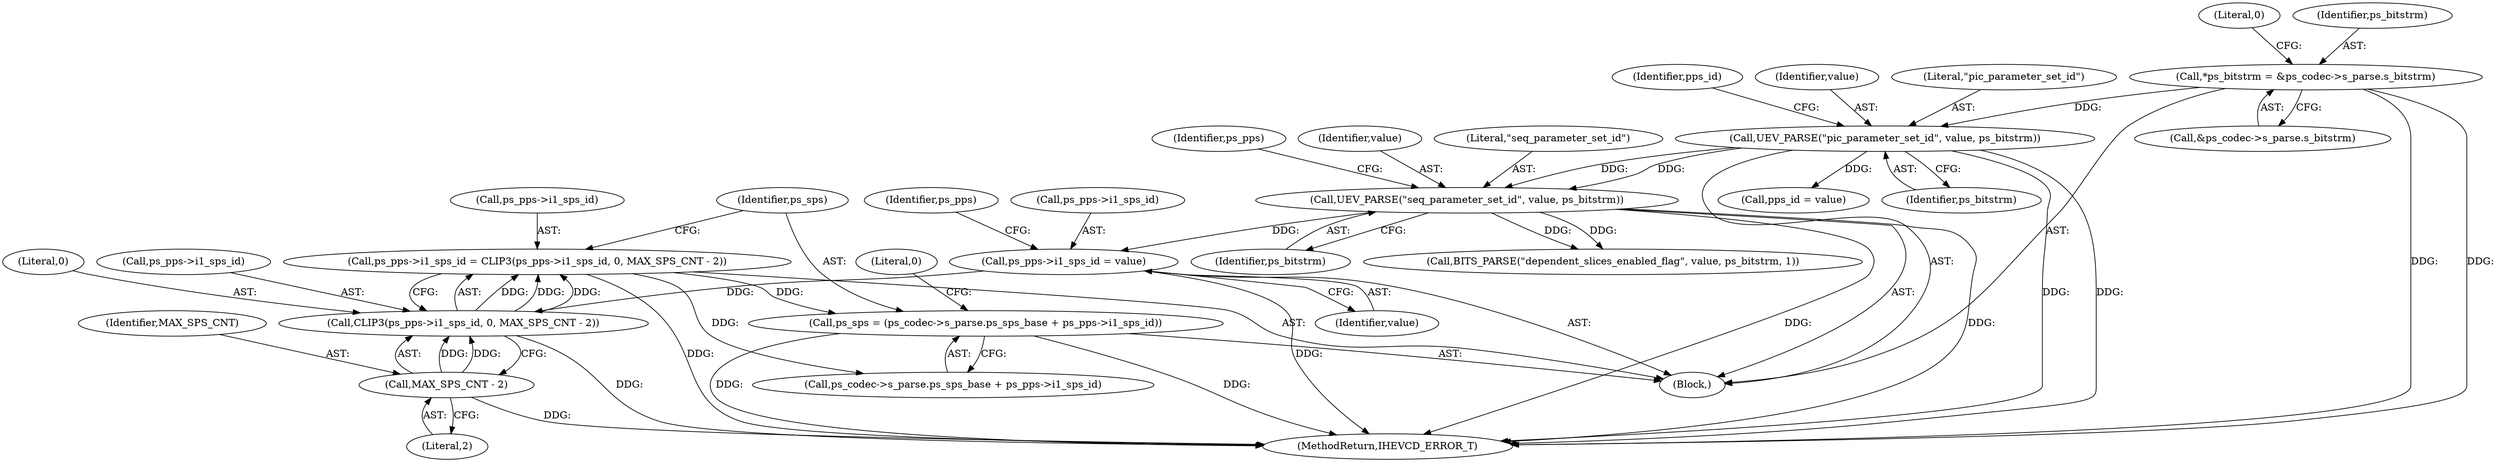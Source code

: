 digraph "0_Android_ebaa71da6362c497310377df509651974401d258@integer" {
"1000201" [label="(Call,ps_sps = (ps_codec->s_parse.ps_sps_base + ps_pps->i1_sps_id))"];
"1000189" [label="(Call,ps_pps->i1_sps_id = CLIP3(ps_pps->i1_sps_id, 0, MAX_SPS_CNT - 2))"];
"1000193" [label="(Call,CLIP3(ps_pps->i1_sps_id, 0, MAX_SPS_CNT - 2))"];
"1000184" [label="(Call,ps_pps->i1_sps_id = value)"];
"1000180" [label="(Call,UEV_PARSE(\"seq_parameter_set_id\", value, ps_bitstrm))"];
"1000138" [label="(Call,UEV_PARSE(\"pic_parameter_set_id\", value, ps_bitstrm))"];
"1000122" [label="(Call,*ps_bitstrm = &ps_codec->s_parse.s_bitstrm)"];
"1000198" [label="(Call,MAX_SPS_CNT - 2)"];
"1000221" [label="(Call,BITS_PARSE(\"dependent_slices_enabled_flag\", value, ps_bitstrm, 1))"];
"1000186" [label="(Identifier,ps_pps)"];
"1000132" [label="(Literal,0)"];
"1000123" [label="(Identifier,ps_bitstrm)"];
"1000188" [label="(Identifier,value)"];
"1000193" [label="(Call,CLIP3(ps_pps->i1_sps_id, 0, MAX_SPS_CNT - 2))"];
"1000200" [label="(Literal,2)"];
"1000189" [label="(Call,ps_pps->i1_sps_id = CLIP3(ps_pps->i1_sps_id, 0, MAX_SPS_CNT - 2))"];
"1000182" [label="(Identifier,value)"];
"1000185" [label="(Call,ps_pps->i1_sps_id)"];
"1000139" [label="(Literal,\"pic_parameter_set_id\")"];
"1000191" [label="(Identifier,ps_pps)"];
"1000142" [label="(Call,pps_id = value)"];
"1000979" [label="(MethodReturn,IHEVCD_ERROR_T)"];
"1000110" [label="(Block,)"];
"1000202" [label="(Identifier,ps_sps)"];
"1000203" [label="(Call,ps_codec->s_parse.ps_sps_base + ps_pps->i1_sps_id)"];
"1000181" [label="(Literal,\"seq_parameter_set_id\")"];
"1000124" [label="(Call,&ps_codec->s_parse.s_bitstrm)"];
"1000214" [label="(Literal,0)"];
"1000199" [label="(Identifier,MAX_SPS_CNT)"];
"1000143" [label="(Identifier,pps_id)"];
"1000197" [label="(Literal,0)"];
"1000141" [label="(Identifier,ps_bitstrm)"];
"1000184" [label="(Call,ps_pps->i1_sps_id = value)"];
"1000122" [label="(Call,*ps_bitstrm = &ps_codec->s_parse.s_bitstrm)"];
"1000190" [label="(Call,ps_pps->i1_sps_id)"];
"1000180" [label="(Call,UEV_PARSE(\"seq_parameter_set_id\", value, ps_bitstrm))"];
"1000198" [label="(Call,MAX_SPS_CNT - 2)"];
"1000138" [label="(Call,UEV_PARSE(\"pic_parameter_set_id\", value, ps_bitstrm))"];
"1000201" [label="(Call,ps_sps = (ps_codec->s_parse.ps_sps_base + ps_pps->i1_sps_id))"];
"1000194" [label="(Call,ps_pps->i1_sps_id)"];
"1000183" [label="(Identifier,ps_bitstrm)"];
"1000140" [label="(Identifier,value)"];
"1000201" -> "1000110"  [label="AST: "];
"1000201" -> "1000203"  [label="CFG: "];
"1000202" -> "1000201"  [label="AST: "];
"1000203" -> "1000201"  [label="AST: "];
"1000214" -> "1000201"  [label="CFG: "];
"1000201" -> "1000979"  [label="DDG: "];
"1000201" -> "1000979"  [label="DDG: "];
"1000189" -> "1000201"  [label="DDG: "];
"1000189" -> "1000110"  [label="AST: "];
"1000189" -> "1000193"  [label="CFG: "];
"1000190" -> "1000189"  [label="AST: "];
"1000193" -> "1000189"  [label="AST: "];
"1000202" -> "1000189"  [label="CFG: "];
"1000189" -> "1000979"  [label="DDG: "];
"1000193" -> "1000189"  [label="DDG: "];
"1000193" -> "1000189"  [label="DDG: "];
"1000193" -> "1000189"  [label="DDG: "];
"1000189" -> "1000203"  [label="DDG: "];
"1000193" -> "1000198"  [label="CFG: "];
"1000194" -> "1000193"  [label="AST: "];
"1000197" -> "1000193"  [label="AST: "];
"1000198" -> "1000193"  [label="AST: "];
"1000193" -> "1000979"  [label="DDG: "];
"1000184" -> "1000193"  [label="DDG: "];
"1000198" -> "1000193"  [label="DDG: "];
"1000198" -> "1000193"  [label="DDG: "];
"1000184" -> "1000110"  [label="AST: "];
"1000184" -> "1000188"  [label="CFG: "];
"1000185" -> "1000184"  [label="AST: "];
"1000188" -> "1000184"  [label="AST: "];
"1000191" -> "1000184"  [label="CFG: "];
"1000184" -> "1000979"  [label="DDG: "];
"1000180" -> "1000184"  [label="DDG: "];
"1000180" -> "1000110"  [label="AST: "];
"1000180" -> "1000183"  [label="CFG: "];
"1000181" -> "1000180"  [label="AST: "];
"1000182" -> "1000180"  [label="AST: "];
"1000183" -> "1000180"  [label="AST: "];
"1000186" -> "1000180"  [label="CFG: "];
"1000180" -> "1000979"  [label="DDG: "];
"1000180" -> "1000979"  [label="DDG: "];
"1000138" -> "1000180"  [label="DDG: "];
"1000138" -> "1000180"  [label="DDG: "];
"1000180" -> "1000221"  [label="DDG: "];
"1000180" -> "1000221"  [label="DDG: "];
"1000138" -> "1000110"  [label="AST: "];
"1000138" -> "1000141"  [label="CFG: "];
"1000139" -> "1000138"  [label="AST: "];
"1000140" -> "1000138"  [label="AST: "];
"1000141" -> "1000138"  [label="AST: "];
"1000143" -> "1000138"  [label="CFG: "];
"1000138" -> "1000979"  [label="DDG: "];
"1000138" -> "1000979"  [label="DDG: "];
"1000122" -> "1000138"  [label="DDG: "];
"1000138" -> "1000142"  [label="DDG: "];
"1000122" -> "1000110"  [label="AST: "];
"1000122" -> "1000124"  [label="CFG: "];
"1000123" -> "1000122"  [label="AST: "];
"1000124" -> "1000122"  [label="AST: "];
"1000132" -> "1000122"  [label="CFG: "];
"1000122" -> "1000979"  [label="DDG: "];
"1000122" -> "1000979"  [label="DDG: "];
"1000198" -> "1000200"  [label="CFG: "];
"1000199" -> "1000198"  [label="AST: "];
"1000200" -> "1000198"  [label="AST: "];
"1000198" -> "1000979"  [label="DDG: "];
}
